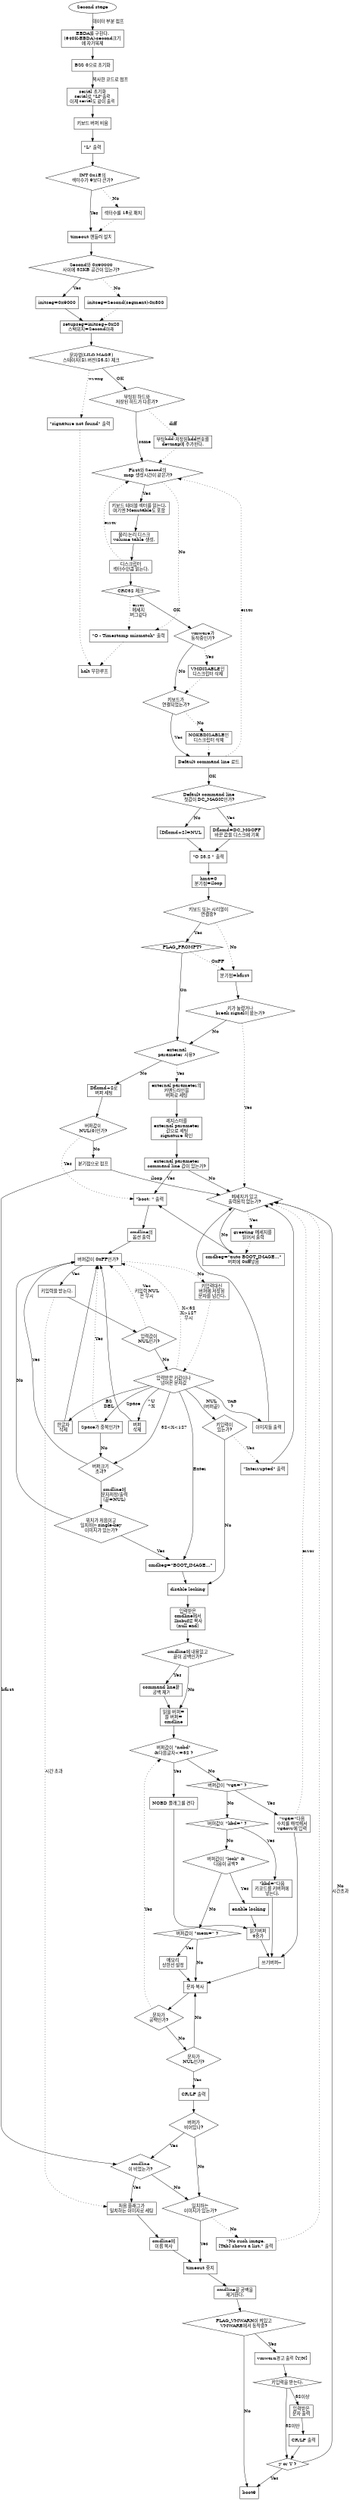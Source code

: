 digraph second {
size="22,22";
//page="10,10";
ratio="expand";
_main [shape=ellipse,label="Second stage"];
node [shape=box];
_main->start [label="데이터 부분 점프"];
start [label="EBDA를 구한다.\n(640K-EBDA)-second크기\n에 자가복제"];
start->init_bss;
init_bss [label="BSS 0으로 초기화"];
init_bss->continue [label="복사한 코드로 점프"];
continue [label="serial 초기화\nserial로 \"LI\"출력\n이제 serial도 같이 출력"];
continue->drkbd
drkbd [label="키보드 버퍼 비움"]; // 32회
drkbd->comcom;
comcom [label="\"L\" 출력"];
comcom->int_1e;
int_1e [label="INT 0x1E의\n섹터수가 9보다 큰가?",shape=diamond];
int_1e->dskok [label="Yes"];
int_1e->patch_1e [label="No",style=dotted];
patch_1e [label="섹터수를 18로 패치"];
patch_1e->dskok [style=dotted];
dskok [label="timeout 핸들러 설치"];
dskok->restrt;
restrt [label="Second와 0x90000\n사이에 32KB 공간이 있는가?",shape=diamond]
restrt->initseg_9000 [label="Yes"];
restrt->initseg_8xxx [label="No",style=dotted];
initseg_9000 [label="initseg=0x9000"];
initseg_8xxx [label="initseg=Second(segment)-0x800"];
initseg_9000->restrt1;
initseg_8xxx->restrt1 [style=dotted];
restrt1 [label="setupseg=initseg+0x20\n스택위치=Second아래"];
restrt1->chkver;
chkver [label="문자열(LILO,MAGE)\n스테이지(2),버전(23.2) 체크",shape=diamond];
chkver->crshbrn [label="wrong",style=dotted];
chkver->crsh_ok [label="OK"];
//{rank=same;restrt1 zzz}
crshbrn [label="\"signature not found\" 출력"];
crshbrn->zzz [style=dotted];
zzz [label="halt 무한루프"];
crsh_ok [label="부팅된 하드와\n저장된 하드가 다른가?",shape=diamond];
crsh_ok->ldsc [label="same"]
crsh_ok->devmap_ax [label="diff",style=dotted]
devmap_ax [label="부팅hdd:저장된hdd번호를\ndevmap에 추가한다."];
devmap_ax->ldsc [style=dotted];
ldsc [label="First와 Second의\n map 생성시간이 같은가?",shape=diamond]
ldsc->call_kt_read [label="Yes"];
ldsc->timeerr [label="No",style=dotted];
timeerr [label="\"O - Timestamp mismatch\" 출력"];
timeerr->zzz [style=dotted];
call_kt_read [label="키보드 테이블 섹터를 읽는다.\n여기엔 Menutable도 포함"];
call_kt_read->call_build_vol_tab;
call_build_vol_tab [label="물리:논리 디스크\nvolume table 생성."];
call_build_vol_tab->descr_more;
descr_more [label="디스크립터\n 섹터수만큼 읽는다."];
descr_more->ldsc [label="error",style=dotted];
descr_more->descr_crc;
descr_crc [label="CRC32 체크",shape=diamond];
descr_crc->timeerr [label="error\n메세지\n버그같다",style=dotted];
descr_crc->nochkerr [label="OK"];
nochkerr [shape=diamond,label="vmware가\n동작중인가?"] 
nochkerr->virtual_done [label="No"];
nochkerr->vir_loop [label="Yes",style=dotted];
vir_loop [label="VMDISABLE인\n디스크립터 삭제"];
vir_loop->virtual_done [style=dotted];
virtual_done [label="키보드가\n연결되었는가?",shape=diamond];
//virtual_done->kbd_done [label="Yes"];
virtual_done->ldfl [label="Yes"];
virtual_done->kbd_loop [label="No",style=dotted];
kbd_loop [label="NOKBDISABLE인\n디스크립터 삭제"];
kbd_loop->ldfl [style=dotted];
//kbd_loop->kbd_done [style=dotted];
//kbd_done [label="OR(menutable플래그,First플래그)"];
//kbd_done->ldfl
ldfl [label="Default command line 로드"];
ldfl->ldsc [label="error",style=dotted];
ldfl->dc_magic [label="OK"];
dc_magic [label="Default command line\n 첫값이 DC_MAGIC인가?",shape=diamond];
dc_magic->bdcmag [label="No"];
dc_magic->call_cmd_write [label="Yes"];
call_cmd_write [label="Dflcmd=DC_MGOFF\n바꾼 값을 디스크에 기록"];
call_cmd_write->dokay;
bdcmag [label="[Dflcmd+2]=NUL"];
bdcmag->dokay;
dokay [label="\"O 23.2 \" 출력"];
dokay->reset_hma;
reset_hma  [label="hma=0\n분기점=iloop"];
reset_hma->call_kbtest;
call_kbtest [label="키보드 또는 시리얼이\n연결중?",shape=diamond];
call_kbtest->kbd_present [label="Yes"];
call_kbtest->skip_prompt [label="No",style=dotted];
kbd_present [label="FLAG_PROMPT?",shape=diamond];
kbd_present->skip_prompt [label="OxFF",style=dotted];
kbd_present->extp [label="On"];
skip_prompt [label="분기점=bfirst"];
skip_prompt->call_waitsh;
call_waitsh [label="키가 눌렸거나\nbreak signal이 왔는가?",shape=diamond];
call_waitsh->iloop [label="Yes",style=dotted];
call_waitsh->extp [label="No"];
extp [label="external\nparameter 사용?",shape=diamond];
extp->noex [label="No"];
extp->extp_cl [label="Yes",style=dotted];
extp_cl->yes_extp;
extp_cl [label="external parameter의\n커맨드라인을\n버퍼로 세팅"];
{rank=same;extp_cl noex};
yes_extp [label="레지스터를\nexternal parameter\n 값으로 세팅\nsignature 확인"];
yes_extp->empty_extp_cl;
empty_extp_cl [label="external parameter\ncommand line 값이 있는가?"];
empty_extp_cl->iloop [label="No"];
empty_extp_cl->niloop [label="Yes"];
noex [label="Dflcmd+2로\n버퍼 세팅"];
noex->noex_cmp;
noex_cmp [label="버퍼값이\nNUL(0)인가?",shape=diamond];
noex_cmp->niloop [label="Yes",style=dotted];
noex_cmp->jmp_ax [label="No"];
jmp_ax [label="분기점으로 점프"];
jmp_ax->iloop [label="iloop"];
jmp_ax->bfirst [label="bfirst"];
iloop [label="메세지가 있고\n출력된적 없는가?",shape=diamond];
iloop->greeting [label="Yes",style=dotted];
iloop->nomsg [label="No"];
greeting [label="greeting 메세지를\n 읽어서 출력"];
greeting->nomsg [style=dotted];
nomsg [label="cmdbeg=\"auto BOOT_IMAGE...\"\n버퍼에 0xff넣음"];
nomsg->niloop;
{rank=same;niloop iloop};
niloop [label="\"boot: \" 출력"];
niloop->clend;
clend [label="cmdline의\n옵션 출력"];
clend->input;
//clend->cledne;
//cledne [label="\"BOOT_IMAGE\"에 \" \" 추가"];
//cledne->input;
input [label="버퍼값이 0xFF인가?"];
{rank=same;kbinp fetch_si}
input->kbinp [label="Yes"];
input->fetch_si [label="No",style=dotted];
fetch_si [label="키입력대신\n버퍼에 저장된\n 문자를 넘긴다."]; // si++
fetch_si->gotinp [style=dotted];
kbinp [label="키입력을 받는다."];
kbinp->brfrst [label="시간 초과",style=dotted];
kbinp->noNull;
noNull [label="입력값이\nNUL인가?",shape=diamond];
noNull->gotinp [label="No"];
noNull->input [label="Yes\n키입력 NUL\n은 무시",style=dotted];
gotinp [label="입력받은 키값이나\n넘어온 문자값",shape=diamond];
gotinp->tolist [label="TAB\n?"];
gotinp->nul [label="NUL\n(버퍼끝)"]; // end of process
gotinp->todelch [label="BS\nDEL"]; // BS
gotinp->input [label="X<32\nX>127\n무시",style=dotted]; // <32 >127
gotinp->todell [label="^U\n^X"]; // erase the line
gotinp->noblnk [label="32<X<127\n"];
gotinp->dup_blnk [label="Space"];
gotinp->cr [label="Enter"];
tolist [label="이미지들 출력"];
tolist->iloop;
nul [label="키입력이\n있는가?",shape=diamond];
nul->crnul [label="No"]
nul->msg_int [label="Yes",style=dotted]
msg_int [label="\"Interrupted\" 출력"];
msg_int->iloop;
todelch [label="한글자\n삭제"];
todelch->input;
todell [label="버퍼\n삭제"];
todell->input;
dup_blnk [label="Space가 중복인가?"];
dup_blnk->input [label="Yes",style=dotted];
dup_blnk->noblnk [label="No"]
noblnk [label="버퍼크기\n초과?",shape=diamond];
noblnk->input [label="Yes"];
noblnk->sklp [label="cmdline에\n문자저장/출력\n(끝=NUL)"];
sklp [label="위치가 처음이고\n일치하는 single-key\n이미지가 있는가?",shape=diamond];
sklp->input [label="No"];
sklp->cr [label="Yes"];
cr [label="cmdbeg=\"BOOT_IMAGE...\""];
cr->crnul;
crnul [label="disable locking"];
crnul->cpsav;
cpsav [label="입력받은\ncmdline에서\n lkcbuf로 복사\n(null end)"];
cpsav->empty_inp;
empty_inp [label="cmdline에 내용있고\n끝이 공백인가?",shape=diamond];
empty_inp->notrspc [label="No"];
empty_inp->rm_empty [label="Yes"];
rm_empty [label="command line끝\n 공백 제거"];
rm_empty->notrspc
notrspc [label="읽을 버퍼=\n쓸 버퍼=\ncmdline\n"];
notrspc->chkvga;
chkvga [label="버퍼값이 \"nobd\"\n&다음글자<=32 ?",shape=diamond];
chkvga->vsktv [label="No"];
chkvga->do_nobd [label="Yes"];
do_nobd [label="NOBD 플래그를 켠다"];
do_nobd->vskwd;
vsktv [label="버퍼값이 \"vga=\" ?",shape=diamond];
vsktv->call_setvga [label="Yes"];
vsktv->vsktk [label="No"];
call_setvga [label="\"vga=\"다음\n수치를 해석해서\nvgaovr에 입력"];
call_setvga->iloop [label="error",style=dotted];
call_setvga->vskdb;
vsktk [label="버퍼값이 \"kbd=\" ?",shape=diamond];
vsktk->vsktl [label="No"];
vsktk->call_putkbd [label="Yes"];
call_putkbd [label="\"kbd=\"다음\n키코드를 키버퍼에\n넣는다."];
call_putkbd->vskdb;
vsktl [label="버퍼값이 \"lock\" &\n다음이 공백?",shape=diamond];
vsktl->vsktm [label="No"];
vsktl->vsktl_lock [label="Yes"];
vsktl_lock [label="enable locking"];
vsktl_lock->vskwd;
vskwd [label="읽기버퍼\n4증가"];
vskwd->vskdb;
vskdb [label="쓰기버퍼--"];
vskdb->vsknb;
vsktm [label="버퍼값이 \"mem=\" ?",shape=diamond];
vsktm->vsknb [label="No"];
vsktm->vsktm_getmem [label="Yes"];
vsktm_getmem [label="메모리\n상한선 설정"];
vsktm_getmem->vsknb;
vsknb [label="문자 복사"];
vsknb->vsknb_sp;
vsknb_sp [label="문자가\n공백인가?",shape=diamond];
vsknb_sp->chkvga [label="Yes",style=dotted];
vsknb_sp->vsknb_nul [label="No"];
vsknb_nul [label="문자가\nNUL인가?",shape=diamond];
vsknb_nul->vsknb [label="No"];
vsknb_nul->vsknb_crlf [label="Yes"];
vsknb_crlf [label="CR/LF 출력"];
vsknb_crlf->emptyl;
emptyl [label="버퍼가\n비어있나?",shape=diamond];
emptyl->bfirst [label="Yes"];
emptyl->bcmd [label="No"];
bcmd [label="일치하는\n이미지가 있는가?",shape=diamond];
bcmd->boot [label="Yes"];
bcmd->bcmd_msg [label="No",style=dotted];
bcmd_msg [label="\"No such image.\n[Tab] shows a list.\" 출력"];
bcmd_msg->iloop [style=dotted];
bfirst [label="cmdline\n이 비었는가?",shape=diamond];
bfirst->bcmd [label="No"];
bfirst->brfrst [label="Yes"];
brfrst [label="처음 플래그가\n일치하는 이미지로 세팅"];
brfrst->bfcpl;
bfcpl [label="cmdline에\n이름 복사"];
bfcpl->boot;
boot [label="timeout 중지"];
boot->locopt;
locopt [label="cmdline끝 공백을\n제거한다."];
locopt->optfnd;
optfnd [label="FLAG_VMWARN이 켜있고\nVMWARE에서 동작중?",shape=diamond];
optfnd->boot9 [label="No"];
optfnd->optfnd_vmwarn [label="Yes"];
optfnd_vmwarn [label="vmwarn경고 출력 [Y/N]"];
optfnd_vmwarn->optfnd_getkey 
optfnd_getkey [label="키입력을 받는다.",shape=diamond];
optfnd_getkey->boot3 [label="32미만"];
optfnd_getkey->optfnd_disp [label="32이상"];
optfnd_disp [label="입력받은\n문자 출력"];
optfnd_disp->optfnd_crlf;
optfnd_crlf [label="CR/LF 출력"];
optfnd_crlf->boot3;
boot3 [label="y or Y ?",shape=diamond];
boot3->boot9 [label="Yes"];
boot3->iloop [label="No\n시간초과"];
boot9


}
